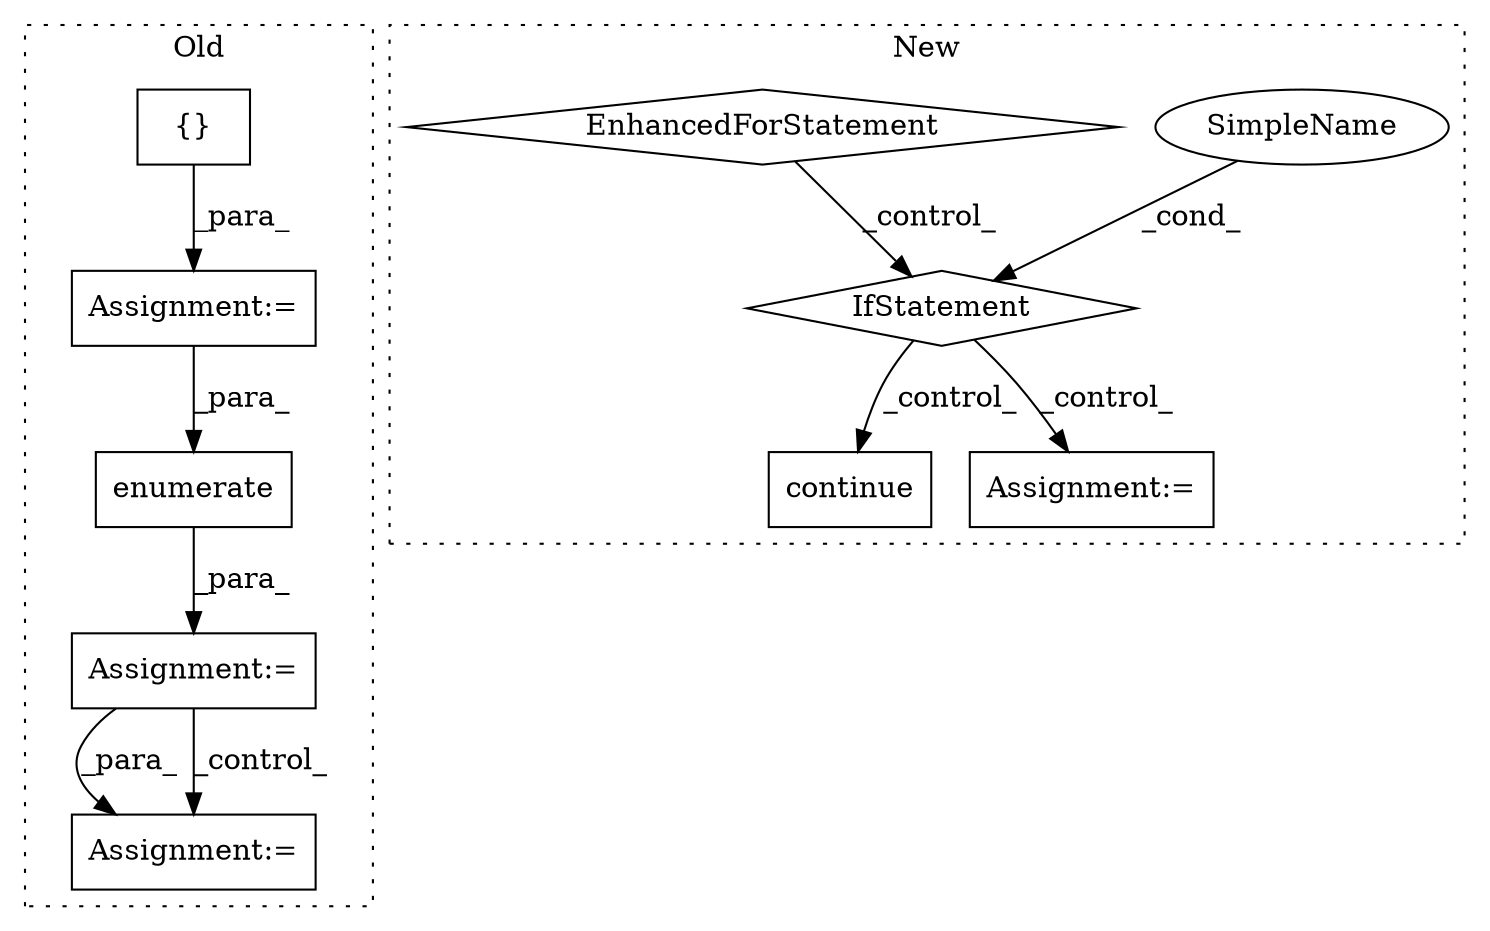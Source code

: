 digraph G {
subgraph cluster0 {
1 [label="enumerate" a="32" s="24424,24444" l="10,1" shape="box"];
6 [label="Assignment:=" a="7" s="24118" l="2" shape="box"];
7 [label="{}" a="4" s="23874" l="2" shape="box"];
9 [label="Assignment:=" a="7" s="24577" l="1" shape="box"];
10 [label="Assignment:=" a="7" s="24349,24445" l="63,2" shape="box"];
label = "Old";
style="dotted";
}
subgraph cluster1 {
2 [label="continue" a="18" s="25177" l="9" shape="box"];
3 [label="IfStatement" a="25" s="25124,25163" l="12,2" shape="diamond"];
4 [label="SimpleName" a="42" s="" l="" shape="ellipse"];
5 [label="Assignment:=" a="7" s="25230" l="1" shape="box"];
8 [label="EnhancedForStatement" a="70" s="24848,24942" l="53,2" shape="diamond"];
label = "New";
style="dotted";
}
1 -> 10 [label="_para_"];
3 -> 5 [label="_control_"];
3 -> 2 [label="_control_"];
4 -> 3 [label="_cond_"];
6 -> 1 [label="_para_"];
7 -> 6 [label="_para_"];
8 -> 3 [label="_control_"];
10 -> 9 [label="_para_"];
10 -> 9 [label="_control_"];
}